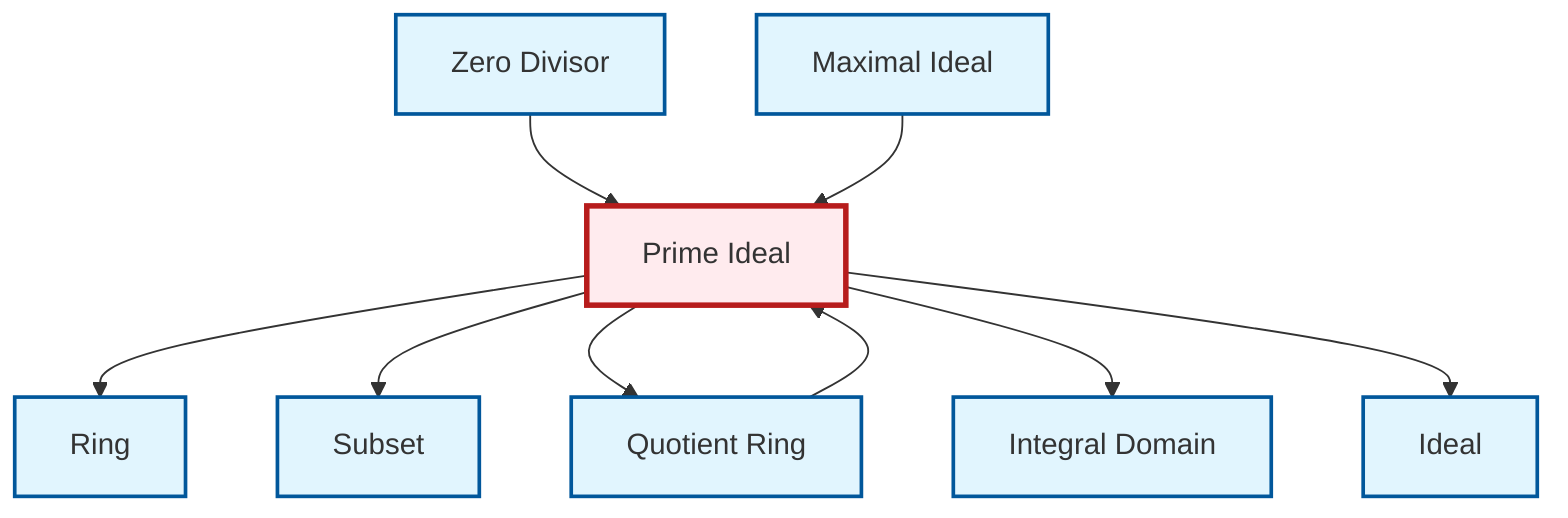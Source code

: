 graph TD
    classDef definition fill:#e1f5fe,stroke:#01579b,stroke-width:2px
    classDef theorem fill:#f3e5f5,stroke:#4a148c,stroke-width:2px
    classDef axiom fill:#fff3e0,stroke:#e65100,stroke-width:2px
    classDef example fill:#e8f5e9,stroke:#1b5e20,stroke-width:2px
    classDef current fill:#ffebee,stroke:#b71c1c,stroke-width:3px
    def-prime-ideal["Prime Ideal"]:::definition
    def-quotient-ring["Quotient Ring"]:::definition
    def-ring["Ring"]:::definition
    def-subset["Subset"]:::definition
    def-zero-divisor["Zero Divisor"]:::definition
    def-integral-domain["Integral Domain"]:::definition
    def-maximal-ideal["Maximal Ideal"]:::definition
    def-ideal["Ideal"]:::definition
    def-zero-divisor --> def-prime-ideal
    def-maximal-ideal --> def-prime-ideal
    def-prime-ideal --> def-ring
    def-prime-ideal --> def-subset
    def-prime-ideal --> def-quotient-ring
    def-prime-ideal --> def-integral-domain
    def-prime-ideal --> def-ideal
    def-quotient-ring --> def-prime-ideal
    class def-prime-ideal current
